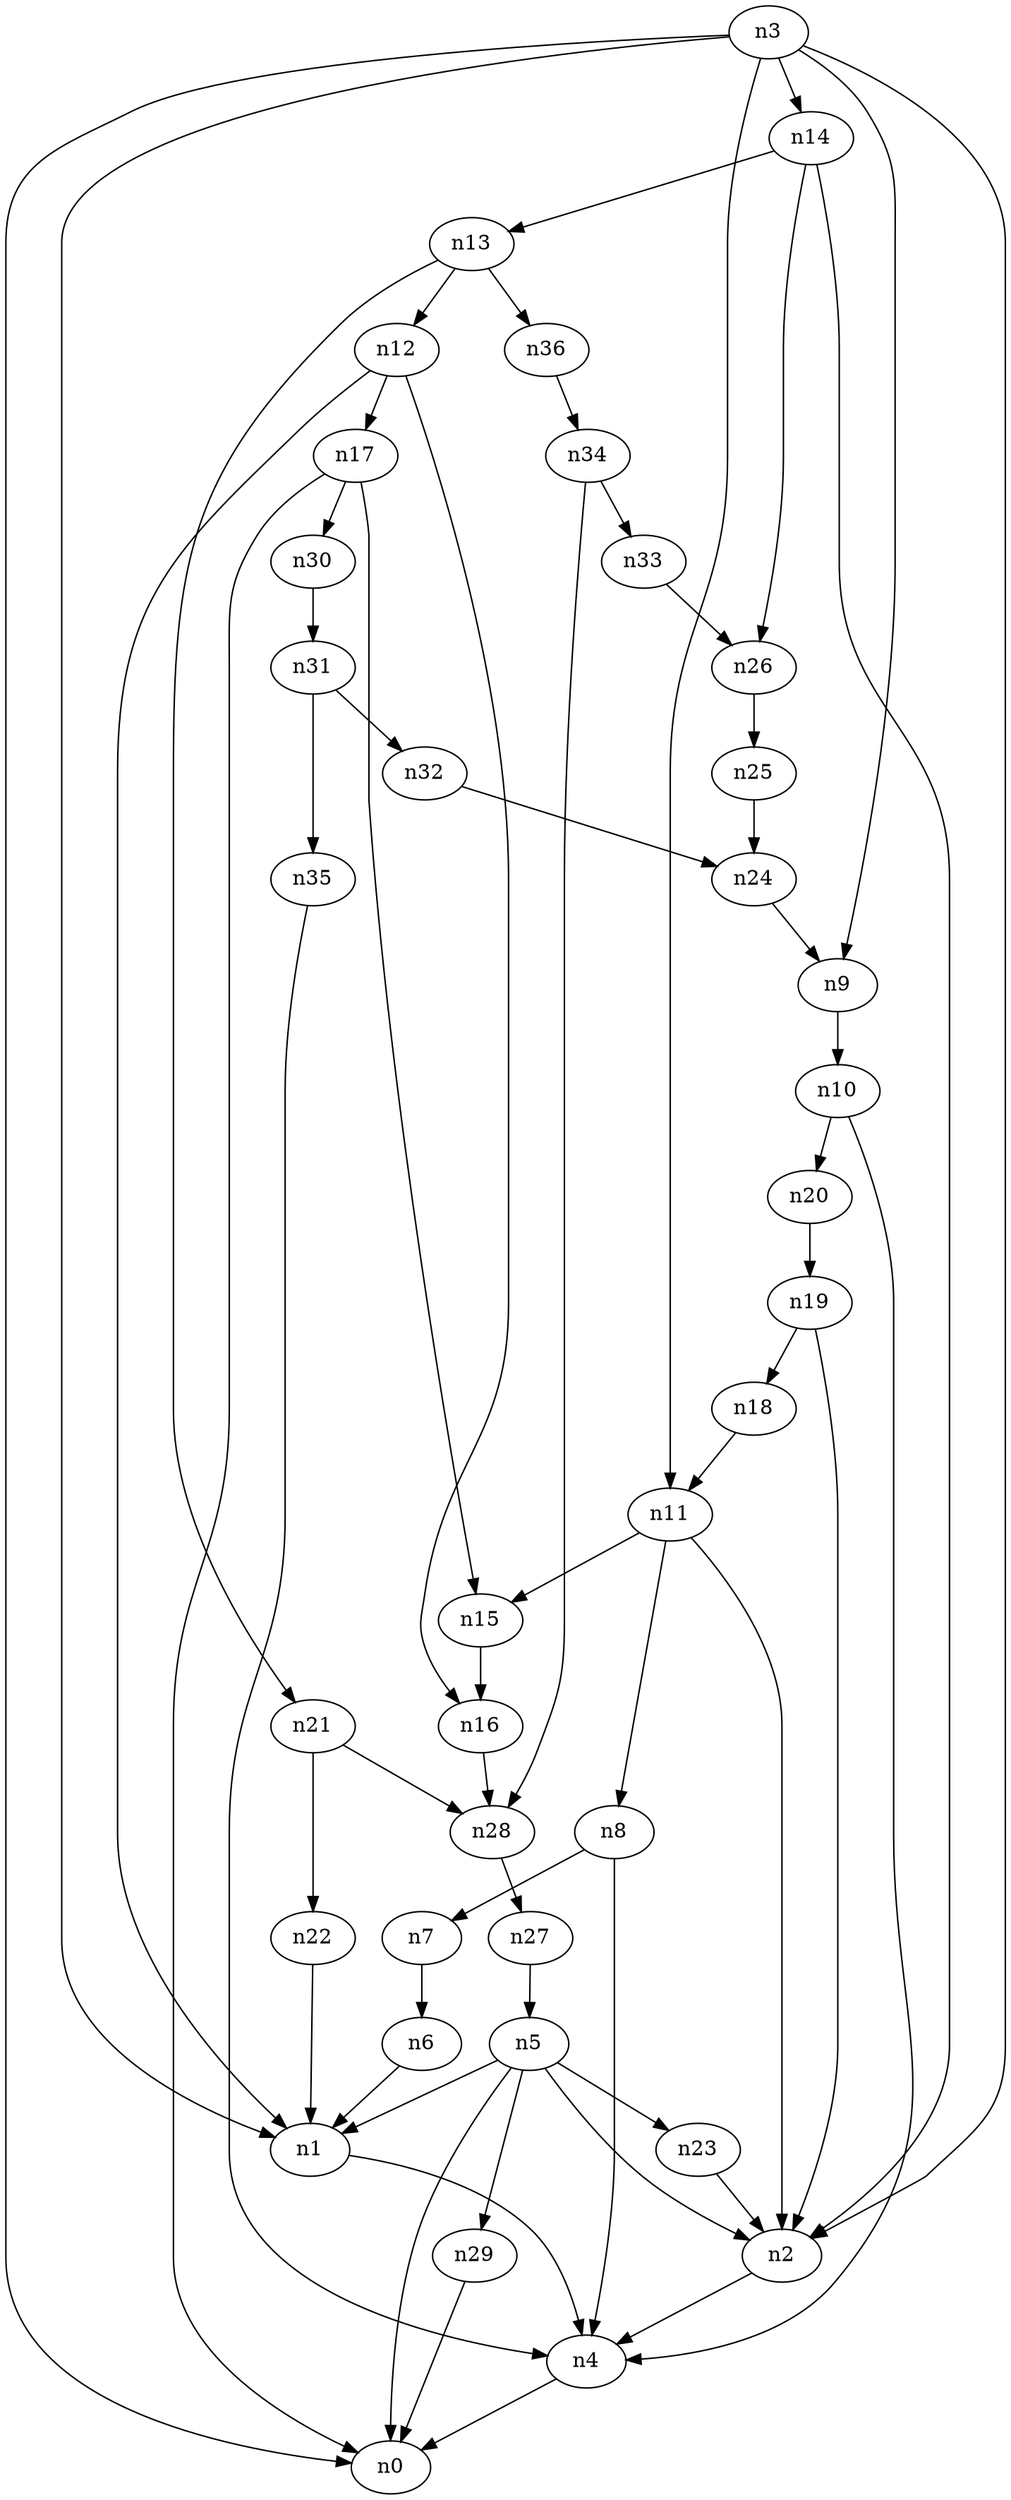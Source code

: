 digraph G {
	n1 -> n4	 [_graphml_id=e4];
	n2 -> n4	 [_graphml_id=e7];
	n3 -> n0	 [_graphml_id=e0];
	n3 -> n1	 [_graphml_id=e3];
	n3 -> n2	 [_graphml_id=e6];
	n3 -> n9	 [_graphml_id=e13];
	n3 -> n11	 [_graphml_id=e16];
	n3 -> n14	 [_graphml_id=e58];
	n4 -> n0	 [_graphml_id=e1];
	n5 -> n0	 [_graphml_id=e2];
	n5 -> n1	 [_graphml_id=e5];
	n5 -> n2	 [_graphml_id=e8];
	n5 -> n23	 [_graphml_id=e36];
	n5 -> n29	 [_graphml_id=e46];
	n6 -> n1	 [_graphml_id=e9];
	n7 -> n6	 [_graphml_id=e10];
	n8 -> n4	 [_graphml_id=e12];
	n8 -> n7	 [_graphml_id=e11];
	n9 -> n10	 [_graphml_id=e14];
	n10 -> n4	 [_graphml_id=e15];
	n10 -> n20	 [_graphml_id=e32];
	n11 -> n2	 [_graphml_id=e18];
	n11 -> n8	 [_graphml_id=e17];
	n11 -> n15	 [_graphml_id=e23];
	n12 -> n1	 [_graphml_id=e19];
	n12 -> n16	 [_graphml_id=e25];
	n12 -> n17	 [_graphml_id=e27];
	n13 -> n12	 [_graphml_id=e20];
	n13 -> n21	 [_graphml_id=e33];
	n13 -> n36	 [_graphml_id=e59];
	n14 -> n2	 [_graphml_id=e22];
	n14 -> n13	 [_graphml_id=e21];
	n14 -> n26	 [_graphml_id=e42];
	n15 -> n16	 [_graphml_id=e24];
	n16 -> n28	 [_graphml_id=e45];
	n17 -> n0	 [_graphml_id=e28];
	n17 -> n15	 [_graphml_id=e26];
	n17 -> n30	 [_graphml_id=e49];
	n18 -> n11	 [_graphml_id=e29];
	n19 -> n2	 [_graphml_id=e38];
	n19 -> n18	 [_graphml_id=e30];
	n20 -> n19	 [_graphml_id=e31];
	n21 -> n22	 [_graphml_id=e34];
	n21 -> n28	 [_graphml_id=e48];
	n22 -> n1	 [_graphml_id=e35];
	n23 -> n2	 [_graphml_id=e37];
	n24 -> n9	 [_graphml_id=e39];
	n25 -> n24	 [_graphml_id=e40];
	n26 -> n25	 [_graphml_id=e41];
	n27 -> n5	 [_graphml_id=e43];
	n28 -> n27	 [_graphml_id=e44];
	n29 -> n0	 [_graphml_id=e47];
	n30 -> n31	 [_graphml_id=e50];
	n31 -> n32	 [_graphml_id=e51];
	n31 -> n35	 [_graphml_id=e57];
	n32 -> n24	 [_graphml_id=e52];
	n33 -> n26	 [_graphml_id=e53];
	n34 -> n28	 [_graphml_id=e55];
	n34 -> n33	 [_graphml_id=e54];
	n35 -> n4	 [_graphml_id=e56];
	n36 -> n34	 [_graphml_id=e60];
}
